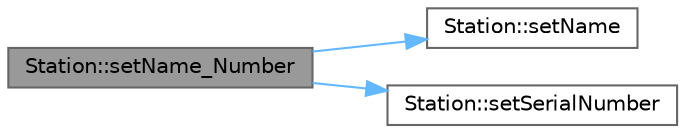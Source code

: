 digraph "Station::setName_Number"
{
 // LATEX_PDF_SIZE
  bgcolor="transparent";
  edge [fontname=Helvetica,fontsize=10,labelfontname=Helvetica,labelfontsize=10];
  node [fontname=Helvetica,fontsize=10,shape=box,height=0.2,width=0.4];
  rankdir="LR";
  Node1 [label="Station::setName_Number",height=0.2,width=0.4,color="gray40", fillcolor="grey60", style="filled", fontcolor="black",tooltip=" "];
  Node1 -> Node2 [color="steelblue1",style="solid"];
  Node2 [label="Station::setName",height=0.2,width=0.4,color="grey40", fillcolor="white", style="filled",URL="$class_station.html#a6e41c9f0a2a6f702d2323fd9a7a8acdf",tooltip=" "];
  Node1 -> Node3 [color="steelblue1",style="solid"];
  Node3 [label="Station::setSerialNumber",height=0.2,width=0.4,color="grey40", fillcolor="white", style="filled",URL="$class_station.html#a0d2374779a2da2bbb34f447853ebbb1a",tooltip=" "];
}
